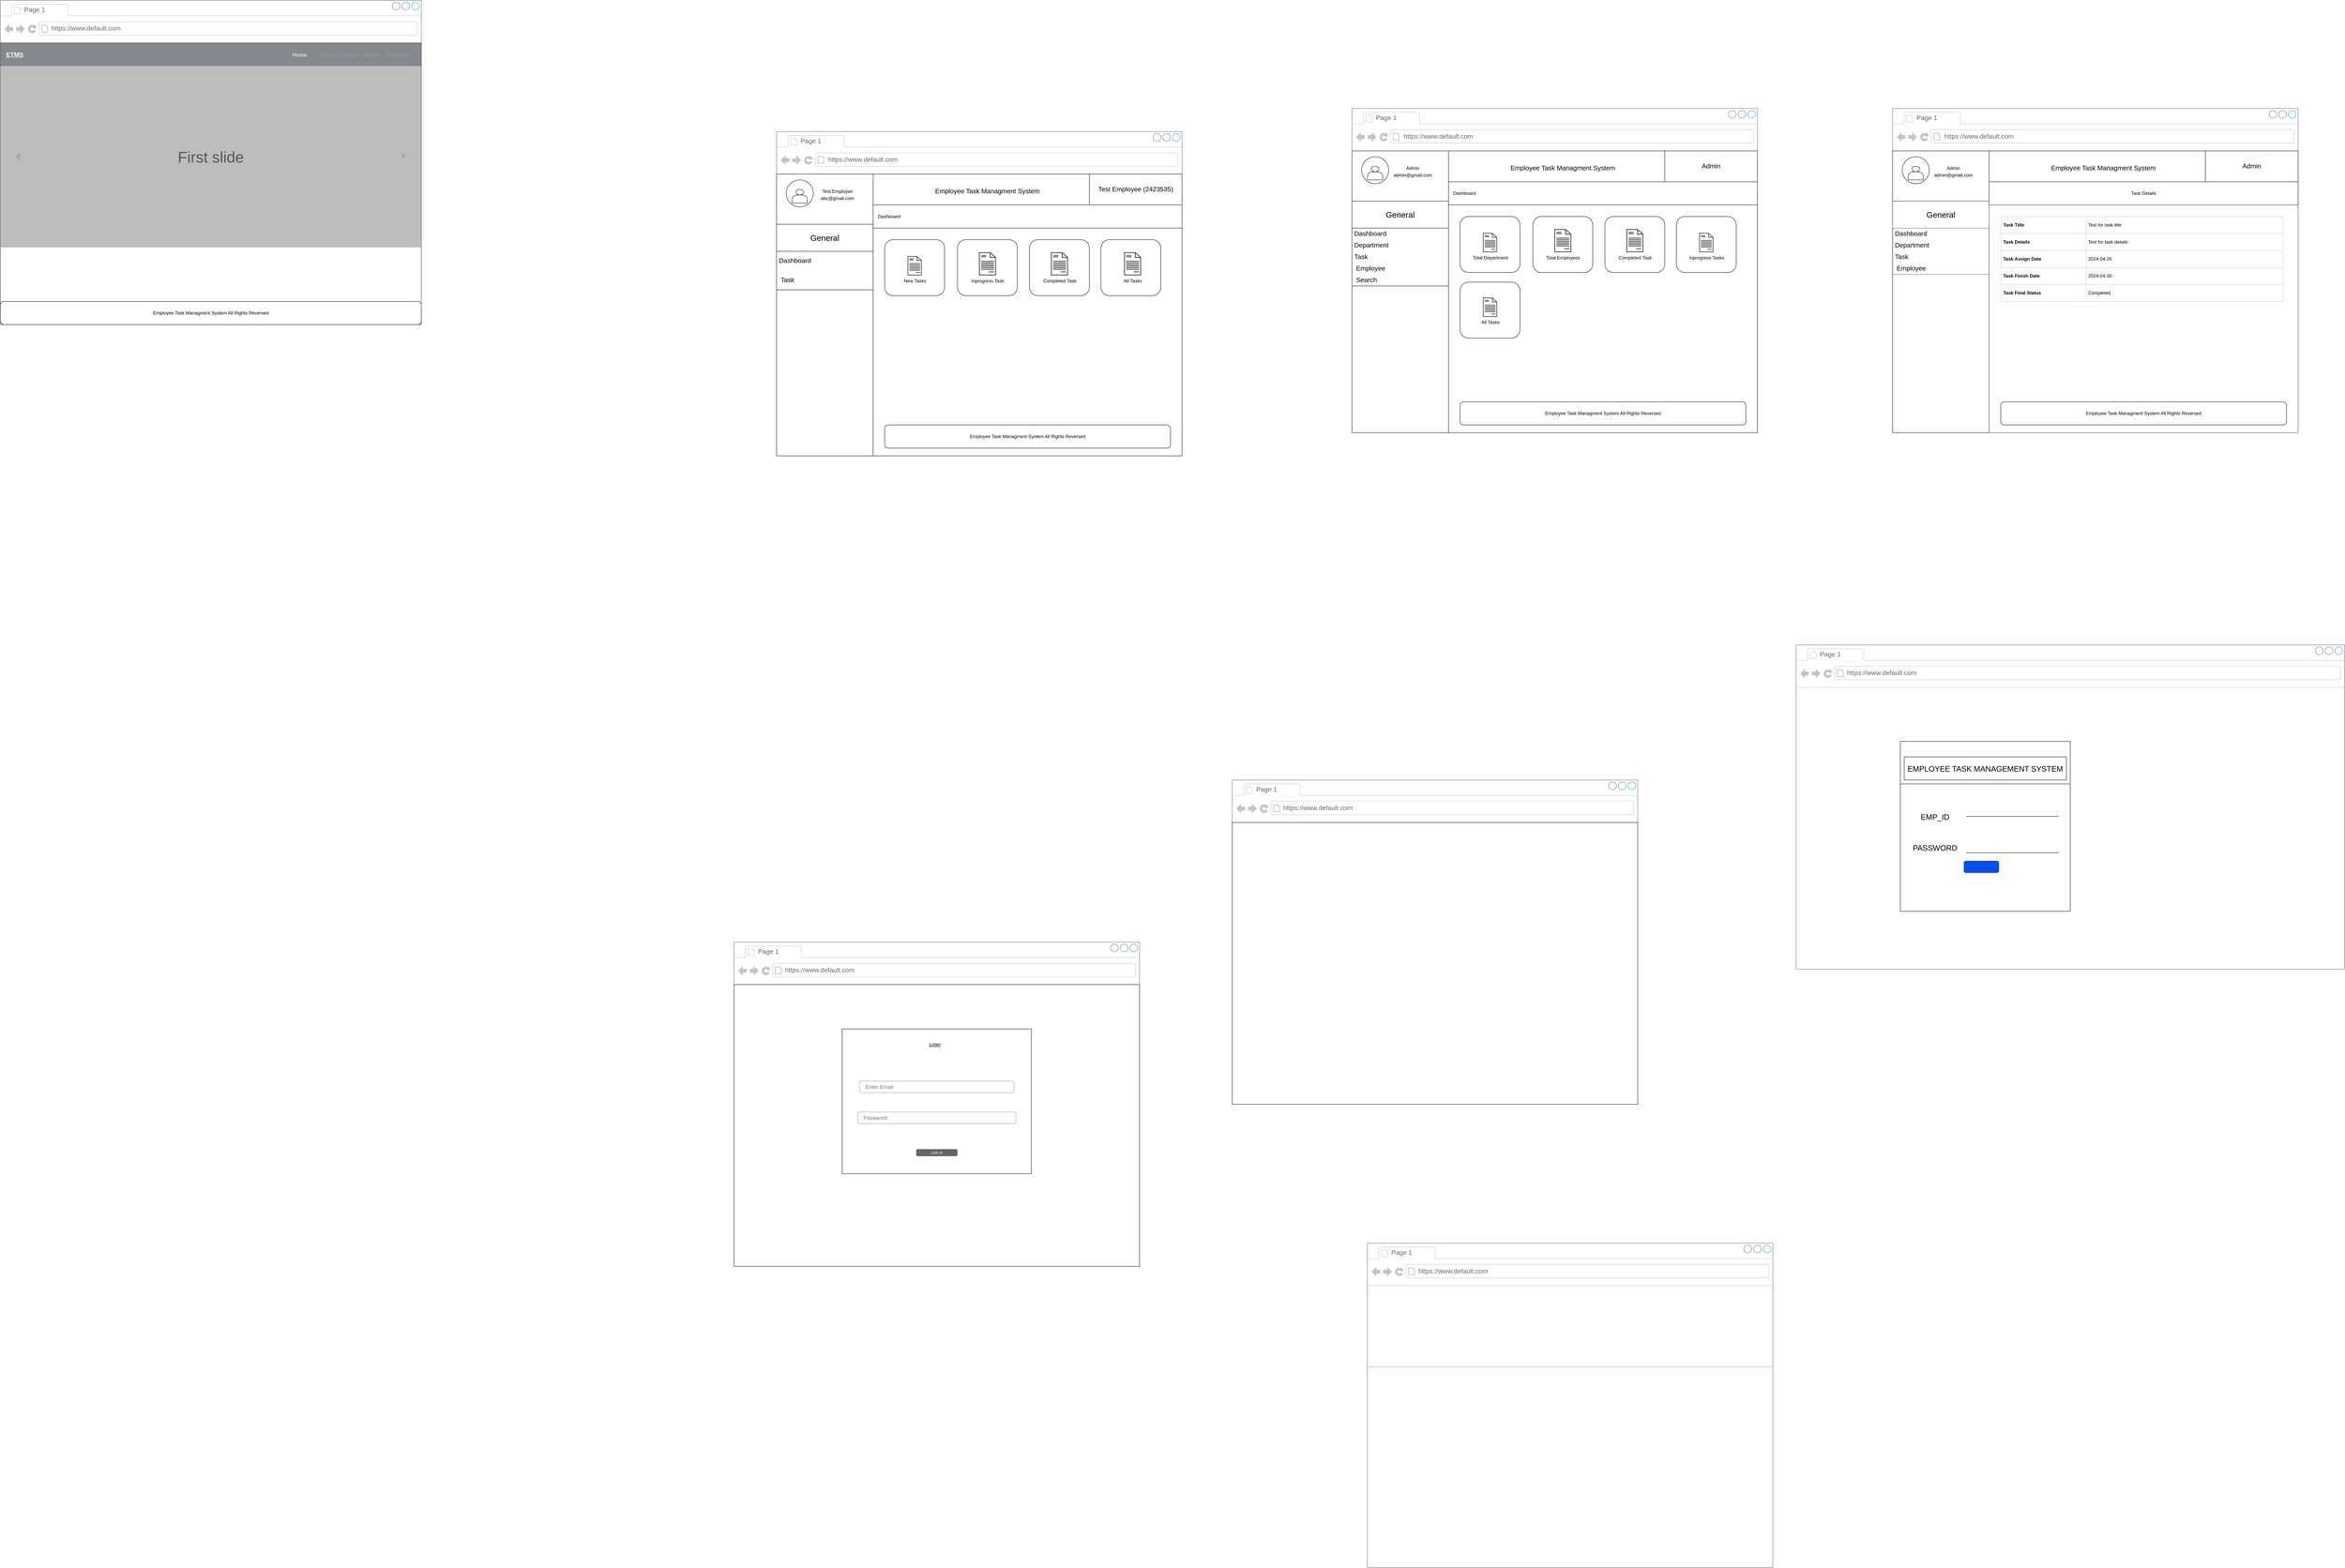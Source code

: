 <mxfile>
    <diagram name="Page-1" id="2cc2dc42-3aac-f2a9-1cec-7a8b7cbee084">
        <mxGraphModel dx="12140" dy="6977" grid="1" gridSize="10" guides="1" tooltips="1" connect="1" arrows="1" fold="1" page="1" pageScale="1" pageWidth="1100" pageHeight="850" background="none" math="0" shadow="0">
            <root>
                <mxCell id="0"/>
                <mxCell id="1" parent="0"/>
                <mxCell id="7026571954dc6520-1" value="" style="strokeWidth=1;shadow=0;dashed=0;align=center;html=1;shape=mxgraph.mockup.containers.browserWindow;rSize=0;strokeColor=#666666;mainText=,;recursiveResize=0;rounded=0;labelBackgroundColor=none;fontFamily=Verdana;fontSize=12" parent="1" vertex="1">
                    <mxGeometry x="-7740" y="-4260" width="1090" height="840" as="geometry"/>
                </mxCell>
                <mxCell id="7026571954dc6520-2" value="Page 1" style="strokeWidth=1;shadow=0;dashed=0;align=center;html=1;shape=mxgraph.mockup.containers.anchor;fontSize=17;fontColor=#666666;align=left;" parent="7026571954dc6520-1" vertex="1">
                    <mxGeometry x="60" y="12" width="110" height="26" as="geometry"/>
                </mxCell>
                <mxCell id="7026571954dc6520-3" value="https://www.default.com" style="strokeWidth=1;shadow=0;dashed=0;align=center;html=1;shape=mxgraph.mockup.containers.anchor;rSize=0;fontSize=17;fontColor=#666666;align=left;" parent="7026571954dc6520-1" vertex="1">
                    <mxGeometry x="130" y="60" width="250" height="26" as="geometry"/>
                </mxCell>
                <mxCell id="448" value="" style="rounded=0;whiteSpace=wrap;html=1;opacity=60;" parent="7026571954dc6520-1" vertex="1">
                    <mxGeometry y="110" width="1090" height="730" as="geometry"/>
                </mxCell>
                <mxCell id="479" value="&lt;b&gt;&lt;u&gt;ETMS&lt;/u&gt;&lt;/b&gt;" style="html=1;shadow=0;dashed=0;fillColor=#343A40;strokeColor=none;fontSize=16;fontColor=#ffffff;align=left;spacing=15;opacity=60;" parent="7026571954dc6520-1" vertex="1">
                    <mxGeometry y="110" width="1090" height="60" as="geometry"/>
                </mxCell>
                <mxCell id="480" value="Home" style="fillColor=none;strokeColor=none;fontSize=14;fontColor=#ffffff;align=center;opacity=60;" parent="479" vertex="1">
                    <mxGeometry width="70" height="40" relative="1" as="geometry">
                        <mxPoint x="740" y="10" as="offset"/>
                    </mxGeometry>
                </mxCell>
                <mxCell id="481" value="About" style="fillColor=none;strokeColor=none;fontSize=14;fontColor=#9A9DA0;align=center;opacity=60;" parent="479" vertex="1">
                    <mxGeometry width="70" height="40" relative="1" as="geometry">
                        <mxPoint x="810" y="10" as="offset"/>
                    </mxGeometry>
                </mxCell>
                <mxCell id="482" value="Contact" style="fillColor=none;strokeColor=none;fontSize=14;fontColor=#9A9DA0;align=center;spacingRight=0;opacity=60;" parent="479" vertex="1">
                    <mxGeometry width="80" height="40" relative="1" as="geometry">
                        <mxPoint x="860" y="10" as="offset"/>
                    </mxGeometry>
                </mxCell>
                <mxCell id="483" value="Admin" style="fillColor=none;strokeColor=none;fontSize=14;fontColor=#9A9DA0;align=center;opacity=60;" parent="479" vertex="1">
                    <mxGeometry width="80" height="40" relative="1" as="geometry">
                        <mxPoint x="920" y="10" as="offset"/>
                    </mxGeometry>
                </mxCell>
                <mxCell id="502" value="Employee" style="fillColor=none;strokeColor=none;fontSize=14;fontColor=#9A9DA0;align=center;opacity=60;" parent="479" vertex="1">
                    <mxGeometry x="990" y="10" width="80" height="40" as="geometry"/>
                </mxCell>
                <mxCell id="497" value="First slide" style="html=1;shadow=0;dashed=0;strokeColor=none;strokeWidth=1;fillColor=#7e7c7c;fontColor=#555555;whiteSpace=wrap;align=center;verticalAlign=middle;fontStyle=0;fontSize=40;opacity=50;" parent="7026571954dc6520-1" vertex="1">
                    <mxGeometry y="170" width="1090" height="470" as="geometry"/>
                </mxCell>
                <mxCell id="498" value="" style="html=1;verticalLabelPosition=bottom;labelBackgroundColor=#ffffff;verticalAlign=top;shadow=0;dashed=0;strokeWidth=4;shape=mxgraph.ios7.misc.more;strokeColor=#a0a0a0;" parent="497" vertex="1">
                    <mxGeometry x="1" y="0.5" width="7" height="9.5" relative="1" as="geometry">
                        <mxPoint x="-50" y="-7" as="offset"/>
                    </mxGeometry>
                </mxCell>
                <mxCell id="499" value="" style="flipH=1;html=1;verticalLabelPosition=bottom;labelBackgroundColor=#ffffff;verticalAlign=top;shadow=0;dashed=0;strokeWidth=4;shape=mxgraph.ios7.misc.more;strokeColor=#a0a0a0;" parent="497" vertex="1">
                    <mxGeometry y="0.5" width="7" height="14" relative="1" as="geometry">
                        <mxPoint x="43" y="-7" as="offset"/>
                    </mxGeometry>
                </mxCell>
                <mxCell id="579" value="Employee Task Managment System All Rights Reversed" style="rounded=1;whiteSpace=wrap;html=1;" parent="7026571954dc6520-1" vertex="1">
                    <mxGeometry y="780" width="1090" height="60" as="geometry"/>
                </mxCell>
                <mxCell id="2" value="" style="strokeWidth=1;shadow=0;dashed=0;align=center;html=1;shape=mxgraph.mockup.containers.browserWindow;rSize=0;strokeColor=#666666;mainText=,;recursiveResize=0;rounded=0;labelBackgroundColor=none;fontFamily=Verdana;fontSize=12;labelBorderColor=#FFFFFF;" parent="1" vertex="1">
                    <mxGeometry x="-3090" y="-2590" width="1420" height="840" as="geometry"/>
                </mxCell>
                <mxCell id="3" value="Page 1" style="strokeWidth=1;shadow=0;dashed=0;align=center;html=1;shape=mxgraph.mockup.containers.anchor;fontSize=17;fontColor=#666666;align=left;" parent="2" vertex="1">
                    <mxGeometry x="60" y="12" width="110" height="26" as="geometry"/>
                </mxCell>
                <mxCell id="4" value="https://www.default.com" style="strokeWidth=1;shadow=0;dashed=0;align=center;html=1;shape=mxgraph.mockup.containers.anchor;rSize=0;fontSize=17;fontColor=#666666;align=left;" parent="2" vertex="1">
                    <mxGeometry x="130" y="60" width="250" height="26" as="geometry"/>
                </mxCell>
                <mxCell id="75" value="" style="whiteSpace=wrap;html=1;aspect=fixed;" parent="2" vertex="1">
                    <mxGeometry x="270" y="250" width="440" height="440" as="geometry"/>
                </mxCell>
                <mxCell id="76" value="" style="endArrow=none;html=1;exitX=0;exitY=0.25;exitDx=0;exitDy=0;entryX=1;entryY=0.25;entryDx=0;entryDy=0;" parent="2" source="75" target="75" edge="1">
                    <mxGeometry width="50" height="50" relative="1" as="geometry">
                        <mxPoint x="900" y="430" as="sourcePoint"/>
                        <mxPoint x="950" y="380" as="targetPoint"/>
                    </mxGeometry>
                </mxCell>
                <mxCell id="97" value="EMPLOYEE TASK MANAGEMENT SYSTEM" style="rounded=0;whiteSpace=wrap;fontSize=20;labelBorderColor=#FFFFFF;" parent="2" vertex="1">
                    <mxGeometry x="280" y="290" width="420" height="60" as="geometry"/>
                </mxCell>
                <mxCell id="112" value="EMP_ID" style="text;html=1;strokeColor=none;fillColor=none;align=center;verticalAlign=middle;whiteSpace=wrap;rounded=0;labelBorderColor=#FFFFFF;fontSize=20;" parent="2" vertex="1">
                    <mxGeometry x="280" y="430" width="160" height="30" as="geometry"/>
                </mxCell>
                <mxCell id="114" value="PASSWORD" style="text;html=1;strokeColor=none;fillColor=none;align=center;verticalAlign=middle;whiteSpace=wrap;rounded=0;labelBorderColor=#FFFFFF;fontSize=20;" parent="2" vertex="1">
                    <mxGeometry x="330" y="510" width="60" height="30" as="geometry"/>
                </mxCell>
                <mxCell id="183" value="" style="endArrow=none;html=1;fontSize=20;exitX=1;exitY=1;exitDx=0;exitDy=0;" parent="2" edge="1">
                    <mxGeometry width="50" height="50" relative="1" as="geometry">
                        <mxPoint x="440" y="538.33" as="sourcePoint"/>
                        <mxPoint x="680" y="538.33" as="targetPoint"/>
                    </mxGeometry>
                </mxCell>
                <mxCell id="184" value="" style="rounded=1;whiteSpace=wrap;html=1;labelBorderColor=#FFFFFF;fontSize=20;fillColor=#0050ef;strokeColor=#001DBC;fontColor=#ffffff;" parent="2" vertex="1">
                    <mxGeometry x="435" y="560" width="90" height="30" as="geometry"/>
                </mxCell>
                <mxCell id="447" value="" style="endArrow=none;html=1;fontSize=20;exitX=1;exitY=1;exitDx=0;exitDy=0;" parent="2" edge="1">
                    <mxGeometry width="50" height="50" relative="1" as="geometry">
                        <mxPoint x="440" y="444.17" as="sourcePoint"/>
                        <mxPoint x="680" y="444.17" as="targetPoint"/>
                    </mxGeometry>
                </mxCell>
                <mxCell id="158" value="" style="strokeWidth=1;shadow=0;dashed=0;align=center;html=1;shape=mxgraph.mockup.containers.browserWindow;rSize=0;strokeColor=#666666;mainText=,;recursiveResize=0;rounded=0;labelBackgroundColor=none;fontFamily=Verdana;fontSize=12" parent="1" vertex="1">
                    <mxGeometry x="-5730" y="-3920" width="1050" height="840" as="geometry"/>
                </mxCell>
                <mxCell id="159" value="Page 1" style="strokeWidth=1;shadow=0;dashed=0;align=center;html=1;shape=mxgraph.mockup.containers.anchor;fontSize=17;fontColor=#666666;align=left;" parent="158" vertex="1">
                    <mxGeometry x="60" y="12" width="110" height="26" as="geometry"/>
                </mxCell>
                <mxCell id="160" value="https://www.default.com" style="strokeWidth=1;shadow=0;dashed=0;align=center;html=1;shape=mxgraph.mockup.containers.anchor;rSize=0;fontSize=17;fontColor=#666666;align=left;" parent="158" vertex="1">
                    <mxGeometry x="132" y="60" width="250" height="26" as="geometry"/>
                </mxCell>
                <mxCell id="161" style="edgeStyle=none;html=1;" parent="158" target="158" edge="1">
                    <mxGeometry relative="1" as="geometry">
                        <mxPoint x="2" y="388.589" as="sourcePoint"/>
                    </mxGeometry>
                </mxCell>
                <mxCell id="162" value="" style="rounded=0;whiteSpace=wrap;html=1;" parent="158" vertex="1">
                    <mxGeometry y="110" width="250" height="730" as="geometry"/>
                </mxCell>
                <mxCell id="163" value="" style="rounded=0;whiteSpace=wrap;html=1;" parent="158" vertex="1">
                    <mxGeometry x="250" y="110" width="800" height="80" as="geometry"/>
                </mxCell>
                <mxCell id="164" value="&lt;div style=&quot;&quot;&gt;&lt;span style=&quot;background-color: initial;&quot;&gt;&amp;nbsp; &amp;nbsp;Dashboard&lt;/span&gt;&lt;/div&gt;" style="rounded=0;whiteSpace=wrap;html=1;align=left;" parent="158" vertex="1">
                    <mxGeometry x="250" y="190" width="800" height="60" as="geometry"/>
                </mxCell>
                <mxCell id="165" value="" style="rounded=0;whiteSpace=wrap;html=1;" parent="158" vertex="1">
                    <mxGeometry y="110" width="250" height="130" as="geometry"/>
                </mxCell>
                <mxCell id="166" value="" style="ellipse;whiteSpace=wrap;html=1;aspect=fixed;" parent="158" vertex="1">
                    <mxGeometry x="25" y="125" width="70" height="70" as="geometry"/>
                </mxCell>
                <mxCell id="167" value="Test Employee" style="text;html=1;strokeColor=none;fillColor=none;align=center;verticalAlign=middle;whiteSpace=wrap;rounded=0;" parent="158" vertex="1">
                    <mxGeometry x="115" y="140" width="85" height="30" as="geometry"/>
                </mxCell>
                <mxCell id="168" value="abc@gmail.com" style="text;html=1;strokeColor=none;fillColor=none;align=center;verticalAlign=middle;whiteSpace=wrap;rounded=0;" parent="158" vertex="1">
                    <mxGeometry x="115" y="160" width="85" height="25" as="geometry"/>
                </mxCell>
                <mxCell id="169" value="" style="shape=actor;whiteSpace=wrap;html=1;" parent="158" vertex="1">
                    <mxGeometry x="40" y="150" width="40" height="35" as="geometry"/>
                </mxCell>
                <mxCell id="170" value="&lt;font style=&quot;font-size: 17px;&quot;&gt;Employee Task Managment System&lt;/font&gt;" style="text;html=1;strokeColor=none;fillColor=none;align=center;verticalAlign=middle;whiteSpace=wrap;rounded=0;" parent="158" vertex="1">
                    <mxGeometry x="292" y="120" width="508" height="70" as="geometry"/>
                </mxCell>
                <mxCell id="171" value="" style="rounded=0;whiteSpace=wrap;html=1;fontSize=17;" parent="158" vertex="1">
                    <mxGeometry x="810" y="110" width="240" height="80" as="geometry"/>
                </mxCell>
                <mxCell id="172" value="Test Employee (2423535)" style="text;html=1;strokeColor=none;fillColor=none;align=center;verticalAlign=middle;whiteSpace=wrap;rounded=0;fontSize=17;" parent="158" vertex="1">
                    <mxGeometry x="830" y="135" width="200" height="30" as="geometry"/>
                </mxCell>
                <mxCell id="173" value="&lt;font style=&quot;font-size: 21px;&quot;&gt;General&lt;/font&gt;" style="swimlane;fontStyle=0;childLayout=stackLayout;horizontal=1;startSize=70;horizontalStack=0;resizeParent=1;resizeParentMax=0;resizeLast=0;collapsible=1;marginBottom=0;whiteSpace=wrap;html=1;fontSize=17;" parent="158" vertex="1">
                    <mxGeometry y="240" width="250" height="170" as="geometry"/>
                </mxCell>
                <mxCell id="233" value="Dashboard" style="text;strokeColor=none;fillColor=none;align=left;verticalAlign=middle;spacingLeft=4;spacingRight=4;overflow=hidden;points=[[0,0.5],[1,0.5]];portConstraint=eastwest;rotatable=0;whiteSpace=wrap;html=1;fontSize=17;" parent="173" vertex="1">
                    <mxGeometry y="70" width="250" height="50" as="geometry"/>
                </mxCell>
                <mxCell id="175" value="&amp;nbsp;Task" style="text;strokeColor=none;fillColor=none;align=left;verticalAlign=middle;spacingLeft=4;spacingRight=4;overflow=hidden;points=[[0,0.5],[1,0.5]];portConstraint=eastwest;rotatable=0;whiteSpace=wrap;html=1;fontSize=17;" parent="173" vertex="1">
                    <mxGeometry y="120" width="250" height="50" as="geometry"/>
                </mxCell>
                <mxCell id="177" value="" style="rounded=0;whiteSpace=wrap;html=1;fontSize=21;" parent="158" vertex="1">
                    <mxGeometry x="250" y="250" width="800" height="590" as="geometry"/>
                </mxCell>
                <mxCell id="178" value="" style="rounded=1;whiteSpace=wrap;html=1;" parent="158" vertex="1">
                    <mxGeometry x="280" y="280" width="155" height="145" as="geometry"/>
                </mxCell>
                <mxCell id="179" value="" style="rounded=1;whiteSpace=wrap;html=1;" parent="158" vertex="1">
                    <mxGeometry x="468.5" y="280" width="155" height="145" as="geometry"/>
                </mxCell>
                <mxCell id="180" value="" style="rounded=1;whiteSpace=wrap;html=1;" parent="158" vertex="1">
                    <mxGeometry x="655" y="280" width="155" height="145" as="geometry"/>
                </mxCell>
                <mxCell id="181" value="Employee Task Managment System All Rights Reversed" style="rounded=1;whiteSpace=wrap;html=1;" parent="158" vertex="1">
                    <mxGeometry x="280" y="760" width="740" height="60" as="geometry"/>
                </mxCell>
                <mxCell id="187" value="New Tasks" style="sketch=0;pointerEvents=1;shadow=0;dashed=0;html=1;strokeColor=none;fillColor=#434445;aspect=fixed;labelPosition=center;verticalLabelPosition=bottom;verticalAlign=top;align=center;outlineConnect=0;shape=mxgraph.vvd.document;" parent="158" vertex="1">
                    <mxGeometry x="339.25" y="322.5" width="36.5" height="50" as="geometry"/>
                </mxCell>
                <mxCell id="189" value="Inprogress Task" style="sketch=0;pointerEvents=1;shadow=0;dashed=0;html=1;strokeColor=none;fillColor=#434445;aspect=fixed;labelPosition=center;verticalLabelPosition=bottom;verticalAlign=top;align=center;outlineConnect=0;shape=mxgraph.vvd.document;" parent="158" vertex="1">
                    <mxGeometry x="524.1" y="312.5" width="43.8" height="60" as="geometry"/>
                </mxCell>
                <mxCell id="194" value="Completed Task" style="sketch=0;pointerEvents=1;shadow=0;dashed=0;html=1;strokeColor=none;fillColor=#434445;aspect=fixed;labelPosition=center;verticalLabelPosition=bottom;verticalAlign=top;align=center;outlineConnect=0;shape=mxgraph.vvd.document;" parent="158" vertex="1">
                    <mxGeometry x="710.6" y="312.5" width="43.8" height="60" as="geometry"/>
                </mxCell>
                <mxCell id="195" value="" style="rounded=1;whiteSpace=wrap;html=1;" parent="158" vertex="1">
                    <mxGeometry x="840" y="280" width="155" height="145" as="geometry"/>
                </mxCell>
                <mxCell id="196" value="All Tasks" style="sketch=0;pointerEvents=1;shadow=0;dashed=0;html=1;strokeColor=none;fillColor=#434445;aspect=fixed;labelPosition=center;verticalLabelPosition=bottom;verticalAlign=top;align=center;outlineConnect=0;shape=mxgraph.vvd.document;" parent="158" vertex="1">
                    <mxGeometry x="900" y="312.5" width="43.8" height="60" as="geometry"/>
                </mxCell>
                <mxCell id="197" value="" style="strokeWidth=1;shadow=0;dashed=0;align=center;html=1;shape=mxgraph.mockup.containers.browserWindow;rSize=0;strokeColor=#666666;mainText=,;recursiveResize=0;rounded=0;labelBackgroundColor=none;fontFamily=Verdana;fontSize=12" parent="1" vertex="1">
                    <mxGeometry x="-4240" y="-3980" width="1050" height="840" as="geometry"/>
                </mxCell>
                <mxCell id="198" value="Page 1" style="strokeWidth=1;shadow=0;dashed=0;align=center;html=1;shape=mxgraph.mockup.containers.anchor;fontSize=17;fontColor=#666666;align=left;" parent="197" vertex="1">
                    <mxGeometry x="60" y="12" width="110" height="26" as="geometry"/>
                </mxCell>
                <mxCell id="199" value="https://www.default.com" style="strokeWidth=1;shadow=0;dashed=0;align=center;html=1;shape=mxgraph.mockup.containers.anchor;rSize=0;fontSize=17;fontColor=#666666;align=left;" parent="197" vertex="1">
                    <mxGeometry x="132" y="60" width="250" height="26" as="geometry"/>
                </mxCell>
                <mxCell id="200" style="edgeStyle=none;html=1;" parent="197" target="197" edge="1">
                    <mxGeometry relative="1" as="geometry">
                        <mxPoint x="2" y="388.589" as="sourcePoint"/>
                    </mxGeometry>
                </mxCell>
                <mxCell id="201" value="" style="rounded=0;whiteSpace=wrap;html=1;" parent="197" vertex="1">
                    <mxGeometry y="110" width="250" height="730" as="geometry"/>
                </mxCell>
                <mxCell id="202" value="" style="rounded=0;whiteSpace=wrap;html=1;" parent="197" vertex="1">
                    <mxGeometry x="250" y="110" width="800" height="80" as="geometry"/>
                </mxCell>
                <mxCell id="203" value="&lt;div style=&quot;&quot;&gt;&lt;span style=&quot;background-color: initial;&quot;&gt;&amp;nbsp; &amp;nbsp;Dashboard&lt;/span&gt;&lt;/div&gt;" style="rounded=0;whiteSpace=wrap;html=1;align=left;" parent="197" vertex="1">
                    <mxGeometry x="250" y="190" width="800" height="60" as="geometry"/>
                </mxCell>
                <mxCell id="204" value="" style="rounded=0;whiteSpace=wrap;html=1;" parent="197" vertex="1">
                    <mxGeometry y="110" width="250" height="130" as="geometry"/>
                </mxCell>
                <mxCell id="205" value="" style="ellipse;whiteSpace=wrap;html=1;aspect=fixed;" parent="197" vertex="1">
                    <mxGeometry x="25" y="125" width="70" height="70" as="geometry"/>
                </mxCell>
                <mxCell id="206" value="Admin" style="text;html=1;strokeColor=none;fillColor=none;align=center;verticalAlign=middle;whiteSpace=wrap;rounded=0;" parent="197" vertex="1">
                    <mxGeometry x="115" y="140" width="85" height="30" as="geometry"/>
                </mxCell>
                <mxCell id="207" value="admin@gmail.com" style="text;html=1;strokeColor=none;fillColor=none;align=center;verticalAlign=middle;whiteSpace=wrap;rounded=0;" parent="197" vertex="1">
                    <mxGeometry x="115" y="160" width="85" height="25" as="geometry"/>
                </mxCell>
                <mxCell id="208" value="" style="shape=actor;whiteSpace=wrap;html=1;" parent="197" vertex="1">
                    <mxGeometry x="40" y="150" width="40" height="35" as="geometry"/>
                </mxCell>
                <mxCell id="209" value="&lt;font style=&quot;font-size: 17px;&quot;&gt;Employee Task Managment System&lt;/font&gt;" style="text;html=1;strokeColor=none;fillColor=none;align=center;verticalAlign=middle;whiteSpace=wrap;rounded=0;" parent="197" vertex="1">
                    <mxGeometry x="292" y="120" width="508" height="70" as="geometry"/>
                </mxCell>
                <mxCell id="210" value="" style="rounded=0;whiteSpace=wrap;html=1;fontSize=17;" parent="197" vertex="1">
                    <mxGeometry x="810" y="110" width="240" height="80" as="geometry"/>
                </mxCell>
                <mxCell id="211" value="Admin" style="text;html=1;strokeColor=none;fillColor=none;align=center;verticalAlign=middle;whiteSpace=wrap;rounded=0;fontSize=17;" parent="197" vertex="1">
                    <mxGeometry x="830" y="135" width="200" height="30" as="geometry"/>
                </mxCell>
                <mxCell id="212" value="&lt;font style=&quot;font-size: 21px;&quot;&gt;General&lt;/font&gt;" style="swimlane;fontStyle=0;childLayout=stackLayout;horizontal=1;startSize=70;horizontalStack=0;resizeParent=1;resizeParentMax=0;resizeLast=0;collapsible=1;marginBottom=0;whiteSpace=wrap;html=1;fontSize=17;" parent="197" vertex="1">
                    <mxGeometry y="240" width="250" height="220" as="geometry"/>
                </mxCell>
                <mxCell id="213" value="Dashboard" style="text;strokeColor=none;fillColor=none;align=left;verticalAlign=middle;spacingLeft=4;spacingRight=4;overflow=hidden;points=[[0,0.5],[1,0.5]];portConstraint=eastwest;rotatable=0;whiteSpace=wrap;html=1;fontSize=17;" parent="212" vertex="1">
                    <mxGeometry y="70" width="250" height="30" as="geometry"/>
                </mxCell>
                <mxCell id="214" value="Department" style="text;strokeColor=none;fillColor=none;align=left;verticalAlign=middle;spacingLeft=4;spacingRight=4;overflow=hidden;points=[[0,0.5],[1,0.5]];portConstraint=eastwest;rotatable=0;whiteSpace=wrap;html=1;fontSize=17;" parent="212" vertex="1">
                    <mxGeometry y="100" width="250" height="30" as="geometry"/>
                </mxCell>
                <mxCell id="231" value="Task" style="text;strokeColor=none;fillColor=none;align=left;verticalAlign=middle;spacingLeft=4;spacingRight=4;overflow=hidden;points=[[0,0.5],[1,0.5]];portConstraint=eastwest;rotatable=0;whiteSpace=wrap;html=1;fontSize=17;" parent="212" vertex="1">
                    <mxGeometry y="130" width="250" height="30" as="geometry"/>
                </mxCell>
                <mxCell id="215" value="&amp;nbsp;Employee&lt;span style=&quot;color: rgba(0, 0, 0, 0); font-family: monospace; font-size: 0px;&quot;&gt;%3CmxGraphModel%3E%3Croot%3E%3CmxCell%20id%3D%220%22%2F%3E%3CmxCell%20id%3D%221%22%20parent%3D%220%22%2F%3E%3CmxCell%20id%3D%222%22%20value%3D%22Inprogress%20Tasks%22%20style%3D%22sketch%3D0%3BpointerEvents%3D1%3Bshadow%3D0%3Bdashed%3D0%3Bhtml%3D1%3BstrokeColor%3Dnone%3BfillColor%3D%23434445%3Baspect%3Dfixed%3BlabelPosition%3Dcenter%3BverticalLabelPosition%3Dbottom%3BverticalAlign%3Dtop%3Balign%3Dcenter%3BoutlineConnect%3D0%3Bshape%3Dmxgraph.vvd.document%3B%22%20vertex%3D%221%22%20parent%3D%221%22%3E%3CmxGeometry%20x%3D%22-3350.75%22%20y%3D%22-3547.5%22%20width%3D%2236.5%22%20height%3D%2250%22%20as%3D%22geometry%22%2F%3E%3C%2FmxCell%3E%3C%2Froot%3E%3C%2FmxGraphModel%3E&lt;/span&gt;" style="text;strokeColor=none;fillColor=none;align=left;verticalAlign=middle;spacingLeft=4;spacingRight=4;overflow=hidden;points=[[0,0.5],[1,0.5]];portConstraint=eastwest;rotatable=0;whiteSpace=wrap;html=1;fontSize=17;" parent="212" vertex="1">
                    <mxGeometry y="160" width="250" height="30" as="geometry"/>
                </mxCell>
                <mxCell id="484" value="&amp;nbsp;Search" style="text;strokeColor=none;fillColor=none;align=left;verticalAlign=middle;spacingLeft=4;spacingRight=4;overflow=hidden;points=[[0,0.5],[1,0.5]];portConstraint=eastwest;rotatable=0;whiteSpace=wrap;html=1;fontSize=17;" parent="212" vertex="1">
                    <mxGeometry y="190" width="250" height="30" as="geometry"/>
                </mxCell>
                <mxCell id="216" value="" style="rounded=0;whiteSpace=wrap;html=1;fontSize=21;" parent="197" vertex="1">
                    <mxGeometry x="250" y="250" width="800" height="590" as="geometry"/>
                </mxCell>
                <mxCell id="217" value="" style="rounded=1;whiteSpace=wrap;html=1;" parent="197" vertex="1">
                    <mxGeometry x="280" y="280" width="155" height="145" as="geometry"/>
                </mxCell>
                <mxCell id="218" value="" style="rounded=1;whiteSpace=wrap;html=1;" parent="197" vertex="1">
                    <mxGeometry x="468.5" y="280" width="155" height="145" as="geometry"/>
                </mxCell>
                <mxCell id="219" value="" style="rounded=1;whiteSpace=wrap;html=1;" parent="197" vertex="1">
                    <mxGeometry x="655" y="280" width="155" height="145" as="geometry"/>
                </mxCell>
                <mxCell id="220" value="Employee Task Managment System All Rights Reversed" style="rounded=1;whiteSpace=wrap;html=1;" parent="197" vertex="1">
                    <mxGeometry x="280" y="760" width="740" height="60" as="geometry"/>
                </mxCell>
                <mxCell id="221" value="Total Department" style="sketch=0;pointerEvents=1;shadow=0;dashed=0;html=1;strokeColor=none;fillColor=#434445;aspect=fixed;labelPosition=center;verticalLabelPosition=bottom;verticalAlign=top;align=center;outlineConnect=0;shape=mxgraph.vvd.document;" parent="197" vertex="1">
                    <mxGeometry x="339.25" y="322.5" width="36.5" height="50" as="geometry"/>
                </mxCell>
                <mxCell id="222" value="Total Employees" style="sketch=0;pointerEvents=1;shadow=0;dashed=0;html=1;strokeColor=none;fillColor=#434445;aspect=fixed;labelPosition=center;verticalLabelPosition=bottom;verticalAlign=top;align=center;outlineConnect=0;shape=mxgraph.vvd.document;" parent="197" vertex="1">
                    <mxGeometry x="524.1" y="312.5" width="43.8" height="60" as="geometry"/>
                </mxCell>
                <mxCell id="223" value="Completed Task" style="sketch=0;pointerEvents=1;shadow=0;dashed=0;html=1;strokeColor=none;fillColor=#434445;aspect=fixed;labelPosition=center;verticalLabelPosition=bottom;verticalAlign=top;align=center;outlineConnect=0;shape=mxgraph.vvd.document;" parent="197" vertex="1">
                    <mxGeometry x="710.6" y="312.5" width="43.8" height="60" as="geometry"/>
                </mxCell>
                <mxCell id="224" value="" style="rounded=1;whiteSpace=wrap;html=1;" parent="197" vertex="1">
                    <mxGeometry x="840" y="280" width="155" height="145" as="geometry"/>
                </mxCell>
                <mxCell id="226" value="" style="rounded=1;whiteSpace=wrap;html=1;" parent="197" vertex="1">
                    <mxGeometry x="280" y="450" width="155" height="145" as="geometry"/>
                </mxCell>
                <mxCell id="227" value="Inprogress Tasks" style="sketch=0;pointerEvents=1;shadow=0;dashed=0;html=1;strokeColor=none;fillColor=#434445;aspect=fixed;labelPosition=center;verticalLabelPosition=bottom;verticalAlign=top;align=center;outlineConnect=0;shape=mxgraph.vvd.document;" parent="197" vertex="1">
                    <mxGeometry x="899.25" y="322.5" width="36.5" height="50" as="geometry"/>
                </mxCell>
                <mxCell id="228" value="All Tasks" style="sketch=0;pointerEvents=1;shadow=0;dashed=0;html=1;strokeColor=none;fillColor=#434445;aspect=fixed;labelPosition=center;verticalLabelPosition=bottom;verticalAlign=top;align=center;outlineConnect=0;shape=mxgraph.vvd.document;" parent="197" vertex="1">
                    <mxGeometry x="339.25" y="490" width="36.5" height="50" as="geometry"/>
                </mxCell>
                <mxCell id="234" value="" style="strokeWidth=1;shadow=0;dashed=0;align=center;html=1;shape=mxgraph.mockup.containers.browserWindow;rSize=0;strokeColor=#666666;mainText=,;recursiveResize=0;rounded=0;labelBackgroundColor=none;fontFamily=Verdana;fontSize=12" parent="1" vertex="1">
                    <mxGeometry x="-2840" y="-3980" width="1050" height="840" as="geometry"/>
                </mxCell>
                <mxCell id="235" value="Page 1" style="strokeWidth=1;shadow=0;dashed=0;align=center;html=1;shape=mxgraph.mockup.containers.anchor;fontSize=17;fontColor=#666666;align=left;" parent="234" vertex="1">
                    <mxGeometry x="60" y="12" width="110" height="26" as="geometry"/>
                </mxCell>
                <mxCell id="236" value="https://www.default.com" style="strokeWidth=1;shadow=0;dashed=0;align=center;html=1;shape=mxgraph.mockup.containers.anchor;rSize=0;fontSize=17;fontColor=#666666;align=left;" parent="234" vertex="1">
                    <mxGeometry x="132" y="60" width="250" height="26" as="geometry"/>
                </mxCell>
                <mxCell id="237" style="edgeStyle=none;html=1;" parent="234" target="234" edge="1">
                    <mxGeometry relative="1" as="geometry">
                        <mxPoint x="2" y="388.589" as="sourcePoint"/>
                    </mxGeometry>
                </mxCell>
                <mxCell id="238" value="" style="rounded=0;whiteSpace=wrap;html=1;" parent="234" vertex="1">
                    <mxGeometry y="110" width="250" height="730" as="geometry"/>
                </mxCell>
                <mxCell id="239" value="" style="rounded=0;whiteSpace=wrap;html=1;" parent="234" vertex="1">
                    <mxGeometry x="250" y="110" width="800" height="80" as="geometry"/>
                </mxCell>
                <mxCell id="240" value="&lt;div style=&quot;&quot;&gt;&lt;span style=&quot;background-color: initial;&quot;&gt;Task Details&lt;/span&gt;&lt;/div&gt;" style="rounded=0;whiteSpace=wrap;html=1;align=center;" parent="234" vertex="1">
                    <mxGeometry x="250" y="190" width="800" height="60" as="geometry"/>
                </mxCell>
                <mxCell id="241" value="" style="rounded=0;whiteSpace=wrap;html=1;" parent="234" vertex="1">
                    <mxGeometry y="110" width="250" height="130" as="geometry"/>
                </mxCell>
                <mxCell id="242" value="" style="ellipse;whiteSpace=wrap;html=1;aspect=fixed;" parent="234" vertex="1">
                    <mxGeometry x="25" y="125" width="70" height="70" as="geometry"/>
                </mxCell>
                <mxCell id="243" value="Admin" style="text;html=1;strokeColor=none;fillColor=none;align=center;verticalAlign=middle;whiteSpace=wrap;rounded=0;" parent="234" vertex="1">
                    <mxGeometry x="115" y="140" width="85" height="30" as="geometry"/>
                </mxCell>
                <mxCell id="244" value="admin@gmail.com" style="text;html=1;strokeColor=none;fillColor=none;align=center;verticalAlign=middle;whiteSpace=wrap;rounded=0;" parent="234" vertex="1">
                    <mxGeometry x="115" y="160" width="85" height="25" as="geometry"/>
                </mxCell>
                <mxCell id="245" value="" style="shape=actor;whiteSpace=wrap;html=1;" parent="234" vertex="1">
                    <mxGeometry x="40" y="150" width="40" height="35" as="geometry"/>
                </mxCell>
                <mxCell id="246" value="&lt;font style=&quot;font-size: 17px;&quot;&gt;Employee Task Managment System&lt;/font&gt;" style="text;html=1;strokeColor=none;fillColor=none;align=center;verticalAlign=middle;whiteSpace=wrap;rounded=0;" parent="234" vertex="1">
                    <mxGeometry x="292" y="120" width="508" height="70" as="geometry"/>
                </mxCell>
                <mxCell id="247" value="" style="rounded=0;whiteSpace=wrap;html=1;fontSize=17;" parent="234" vertex="1">
                    <mxGeometry x="810" y="110" width="240" height="80" as="geometry"/>
                </mxCell>
                <mxCell id="248" value="Admin" style="text;html=1;strokeColor=none;fillColor=none;align=center;verticalAlign=middle;whiteSpace=wrap;rounded=0;fontSize=17;" parent="234" vertex="1">
                    <mxGeometry x="830" y="135" width="200" height="30" as="geometry"/>
                </mxCell>
                <mxCell id="249" value="&lt;font style=&quot;font-size: 21px;&quot;&gt;General&lt;/font&gt;" style="swimlane;fontStyle=0;childLayout=stackLayout;horizontal=1;startSize=70;horizontalStack=0;resizeParent=1;resizeParentMax=0;resizeLast=0;collapsible=1;marginBottom=0;whiteSpace=wrap;html=1;fontSize=17;opacity=60;" parent="234" vertex="1">
                    <mxGeometry y="240" width="250" height="190" as="geometry"/>
                </mxCell>
                <mxCell id="250" value="Dashboard" style="text;strokeColor=none;fillColor=none;align=left;verticalAlign=middle;spacingLeft=4;spacingRight=4;overflow=hidden;points=[[0,0.5],[1,0.5]];portConstraint=eastwest;rotatable=0;whiteSpace=wrap;html=1;fontSize=17;" parent="249" vertex="1">
                    <mxGeometry y="70" width="250" height="30" as="geometry"/>
                </mxCell>
                <mxCell id="251" value="Department" style="text;strokeColor=none;fillColor=none;align=left;verticalAlign=middle;spacingLeft=4;spacingRight=4;overflow=hidden;points=[[0,0.5],[1,0.5]];portConstraint=eastwest;rotatable=0;whiteSpace=wrap;html=1;fontSize=17;" parent="249" vertex="1">
                    <mxGeometry y="100" width="250" height="30" as="geometry"/>
                </mxCell>
                <mxCell id="252" value="Task" style="text;strokeColor=none;fillColor=none;align=left;verticalAlign=middle;spacingLeft=4;spacingRight=4;overflow=hidden;points=[[0,0.5],[1,0.5]];portConstraint=eastwest;rotatable=0;whiteSpace=wrap;html=1;fontSize=17;" parent="249" vertex="1">
                    <mxGeometry y="130" width="250" height="30" as="geometry"/>
                </mxCell>
                <mxCell id="253" value="&amp;nbsp;Employee&lt;span style=&quot;color: rgba(0, 0, 0, 0); font-family: monospace; font-size: 0px;&quot;&gt;%3CmxGraphModel%3E%3Croot%3E%3CmxCell%20id%3D%220%22%2F%3E%3CmxCell%20id%3D%221%22%20parent%3D%220%22%2F%3E%3CmxCell%20id%3D%222%22%20value%3D%22Inprogress%20Tasks%22%20style%3D%22sketch%3D0%3BpointerEvents%3D1%3Bshadow%3D0%3Bdashed%3D0%3Bhtml%3D1%3BstrokeColor%3Dnone%3BfillColor%3D%23434445%3Baspect%3Dfixed%3BlabelPosition%3Dcenter%3BverticalLabelPosition%3Dbottom%3BverticalAlign%3Dtop%3Balign%3Dcenter%3BoutlineConnect%3D0%3Bshape%3Dmxgraph.vvd.document%3B%22%20vertex%3D%221%22%20parent%3D%221%22%3E%3CmxGeometry%20x%3D%22-3350.75%22%20y%3D%22-3547.5%22%20width%3D%2236.5%22%20height%3D%2250%22%20as%3D%22geometry%22%2F%3E%3C%2FmxCell%3E%3C%2Froot%3E%3C%2FmxGraphModel%3E&lt;/span&gt;" style="text;strokeColor=none;fillColor=none;align=left;verticalAlign=middle;spacingLeft=4;spacingRight=4;overflow=hidden;points=[[0,0.5],[1,0.5]];portConstraint=eastwest;rotatable=0;whiteSpace=wrap;html=1;fontSize=17;" parent="249" vertex="1">
                    <mxGeometry y="160" width="250" height="30" as="geometry"/>
                </mxCell>
                <mxCell id="254" value="" style="rounded=0;whiteSpace=wrap;html=1;fontSize=21;opacity=50;" parent="234" vertex="1">
                    <mxGeometry x="250" y="250" width="800" height="590" as="geometry"/>
                </mxCell>
                <mxCell id="258" value="Employee Task Managment System All Rights Reversed" style="rounded=1;whiteSpace=wrap;html=1;" parent="234" vertex="1">
                    <mxGeometry x="280" y="760" width="740" height="60" as="geometry"/>
                </mxCell>
                <mxCell id="427" value="" style="shape=table;startSize=0;container=1;collapsible=0;childLayout=tableLayout;opacity=20;" parent="234" vertex="1">
                    <mxGeometry x="281" y="280" width="730" height="220" as="geometry"/>
                </mxCell>
                <mxCell id="428" value="" style="shape=tableRow;horizontal=0;startSize=0;swimlaneHead=0;swimlaneBody=0;top=0;left=0;bottom=0;right=0;collapsible=0;dropTarget=0;fillColor=none;points=[[0,0.5],[1,0.5]];portConstraint=eastwest;" parent="427" vertex="1">
                    <mxGeometry width="730" height="44" as="geometry"/>
                </mxCell>
                <mxCell id="429" value="&lt;b&gt;&amp;nbsp;Task Title&lt;span style=&quot;white-space: pre;&quot;&gt;&#9;&lt;/span&gt;&lt;/b&gt;" style="shape=partialRectangle;html=1;whiteSpace=wrap;connectable=0;overflow=hidden;fillColor=none;top=0;left=0;bottom=0;right=0;pointerEvents=1;align=left;" parent="428" vertex="1">
                    <mxGeometry width="220" height="44" as="geometry">
                        <mxRectangle width="220" height="44" as="alternateBounds"/>
                    </mxGeometry>
                </mxCell>
                <mxCell id="430" value="&amp;nbsp;Test for task title" style="shape=partialRectangle;html=1;whiteSpace=wrap;connectable=0;overflow=hidden;fillColor=none;top=0;left=0;bottom=0;right=0;pointerEvents=1;align=left;" parent="428" vertex="1">
                    <mxGeometry x="220" width="510" height="44" as="geometry">
                        <mxRectangle width="510" height="44" as="alternateBounds"/>
                    </mxGeometry>
                </mxCell>
                <mxCell id="431" value="" style="shape=tableRow;horizontal=0;startSize=0;swimlaneHead=0;swimlaneBody=0;top=0;left=0;bottom=0;right=0;collapsible=0;dropTarget=0;fillColor=none;points=[[0,0.5],[1,0.5]];portConstraint=eastwest;" parent="427" vertex="1">
                    <mxGeometry y="44" width="730" height="44" as="geometry"/>
                </mxCell>
                <mxCell id="432" value="&lt;b&gt;&amp;nbsp;Task Details&lt;/b&gt;" style="shape=partialRectangle;html=1;whiteSpace=wrap;connectable=0;overflow=hidden;fillColor=none;top=0;left=0;bottom=0;right=0;pointerEvents=1;align=left;" parent="431" vertex="1">
                    <mxGeometry width="220" height="44" as="geometry">
                        <mxRectangle width="220" height="44" as="alternateBounds"/>
                    </mxGeometry>
                </mxCell>
                <mxCell id="433" value="&amp;nbsp;Test for task details" style="shape=partialRectangle;html=1;whiteSpace=wrap;connectable=0;overflow=hidden;fillColor=none;top=0;left=0;bottom=0;right=0;pointerEvents=1;align=left;" parent="431" vertex="1">
                    <mxGeometry x="220" width="510" height="44" as="geometry">
                        <mxRectangle width="510" height="44" as="alternateBounds"/>
                    </mxGeometry>
                </mxCell>
                <mxCell id="434" value="" style="shape=tableRow;horizontal=0;startSize=0;swimlaneHead=0;swimlaneBody=0;top=0;left=0;bottom=0;right=0;collapsible=0;dropTarget=0;fillColor=none;points=[[0,0.5],[1,0.5]];portConstraint=eastwest;" parent="427" vertex="1">
                    <mxGeometry y="88" width="730" height="44" as="geometry"/>
                </mxCell>
                <mxCell id="435" value="&lt;b&gt;&amp;nbsp;Task Assign Date&lt;/b&gt;" style="shape=partialRectangle;html=1;whiteSpace=wrap;connectable=0;overflow=hidden;fillColor=none;top=0;left=0;bottom=0;right=0;pointerEvents=1;align=left;" parent="434" vertex="1">
                    <mxGeometry width="220" height="44" as="geometry">
                        <mxRectangle width="220" height="44" as="alternateBounds"/>
                    </mxGeometry>
                </mxCell>
                <mxCell id="436" value="&amp;nbsp;2024-04-26" style="shape=partialRectangle;html=1;whiteSpace=wrap;connectable=0;overflow=hidden;fillColor=none;top=0;left=0;bottom=0;right=0;pointerEvents=1;align=left;" parent="434" vertex="1">
                    <mxGeometry x="220" width="510" height="44" as="geometry">
                        <mxRectangle width="510" height="44" as="alternateBounds"/>
                    </mxGeometry>
                </mxCell>
                <mxCell id="437" value="" style="shape=tableRow;horizontal=0;startSize=0;swimlaneHead=0;swimlaneBody=0;top=0;left=0;bottom=0;right=0;collapsible=0;dropTarget=0;fillColor=none;points=[[0,0.5],[1,0.5]];portConstraint=eastwest;" parent="427" vertex="1">
                    <mxGeometry y="132" width="730" height="44" as="geometry"/>
                </mxCell>
                <mxCell id="438" value="&lt;b&gt;&amp;nbsp;Task Finish Date&lt;/b&gt;" style="shape=partialRectangle;html=1;whiteSpace=wrap;connectable=0;overflow=hidden;fillColor=none;top=0;left=0;bottom=0;right=0;pointerEvents=1;align=left;" parent="437" vertex="1">
                    <mxGeometry width="220" height="44" as="geometry">
                        <mxRectangle width="220" height="44" as="alternateBounds"/>
                    </mxGeometry>
                </mxCell>
                <mxCell id="439" value="&amp;nbsp;2024-04-30" style="shape=partialRectangle;html=1;whiteSpace=wrap;connectable=0;overflow=hidden;fillColor=none;top=0;left=0;bottom=0;right=0;pointerEvents=1;align=left;" parent="437" vertex="1">
                    <mxGeometry x="220" width="510" height="44" as="geometry">
                        <mxRectangle width="510" height="44" as="alternateBounds"/>
                    </mxGeometry>
                </mxCell>
                <mxCell id="440" style="shape=tableRow;horizontal=0;startSize=0;swimlaneHead=0;swimlaneBody=0;top=0;left=0;bottom=0;right=0;collapsible=0;dropTarget=0;fillColor=none;points=[[0,0.5],[1,0.5]];portConstraint=eastwest;" parent="427" vertex="1">
                    <mxGeometry y="176" width="730" height="44" as="geometry"/>
                </mxCell>
                <mxCell id="441" value="&lt;b&gt;&amp;nbsp;Task Final Status&lt;/b&gt;" style="shape=partialRectangle;html=1;whiteSpace=wrap;connectable=0;overflow=hidden;fillColor=none;top=0;left=0;bottom=0;right=0;pointerEvents=1;align=left;" parent="440" vertex="1">
                    <mxGeometry width="220" height="44" as="geometry">
                        <mxRectangle width="220" height="44" as="alternateBounds"/>
                    </mxGeometry>
                </mxCell>
                <mxCell id="442" value="&amp;nbsp;Completed&amp;nbsp;" style="shape=partialRectangle;html=1;whiteSpace=wrap;connectable=0;overflow=hidden;fillColor=none;top=0;left=0;bottom=0;right=0;pointerEvents=1;align=left;" parent="440" vertex="1">
                    <mxGeometry x="220" width="510" height="44" as="geometry">
                        <mxRectangle width="510" height="44" as="alternateBounds"/>
                    </mxGeometry>
                </mxCell>
                <mxCell id="443" value="" style="strokeWidth=1;shadow=0;dashed=0;align=center;html=1;shape=mxgraph.mockup.containers.browserWindow;rSize=0;strokeColor=#666666;mainText=,;recursiveResize=0;rounded=0;labelBackgroundColor=none;fontFamily=Verdana;fontSize=12" parent="1" vertex="1">
                    <mxGeometry x="-4200" y="-1040" width="1050" height="840" as="geometry"/>
                </mxCell>
                <mxCell id="444" value="Page 1" style="strokeWidth=1;shadow=0;dashed=0;align=center;html=1;shape=mxgraph.mockup.containers.anchor;fontSize=17;fontColor=#666666;align=left;" parent="443" vertex="1">
                    <mxGeometry x="60" y="12" width="110" height="26" as="geometry"/>
                </mxCell>
                <mxCell id="445" value="https://www.default.com" style="strokeWidth=1;shadow=0;dashed=0;align=center;html=1;shape=mxgraph.mockup.containers.anchor;rSize=0;fontSize=17;fontColor=#666666;align=left;" parent="443" vertex="1">
                    <mxGeometry x="130" y="60" width="250" height="26" as="geometry"/>
                </mxCell>
                <mxCell id="446" value="" style="verticalLabelPosition=bottom;shadow=0;dashed=0;align=center;html=1;verticalAlign=top;strokeWidth=1;shape=mxgraph.mockup.markup.line;strokeColor=#999999;rounded=0;labelBackgroundColor=none;fillColor=#ffffff;fontFamily=Verdana;fontSize=12;fontColor=#000000;" parent="443" vertex="1">
                    <mxGeometry y="310" width="1050" height="20" as="geometry"/>
                </mxCell>
                <mxCell id="604" value="" style="strokeWidth=1;shadow=0;dashed=0;align=center;html=1;shape=mxgraph.mockup.containers.browserWindow;rSize=0;strokeColor=#666666;mainText=,;recursiveResize=0;rounded=0;labelBackgroundColor=none;fontFamily=Verdana;fontSize=12" vertex="1" parent="1">
                    <mxGeometry x="-5840" y="-1820" width="1050" height="840" as="geometry"/>
                </mxCell>
                <mxCell id="605" value="Page 1" style="strokeWidth=1;shadow=0;dashed=0;align=center;html=1;shape=mxgraph.mockup.containers.anchor;fontSize=17;fontColor=#666666;align=left;" vertex="1" parent="604">
                    <mxGeometry x="60" y="12" width="110" height="26" as="geometry"/>
                </mxCell>
                <mxCell id="606" value="https://www.default.com" style="strokeWidth=1;shadow=0;dashed=0;align=center;html=1;shape=mxgraph.mockup.containers.anchor;rSize=0;fontSize=17;fontColor=#666666;align=left;" vertex="1" parent="604">
                    <mxGeometry x="130" y="60" width="250" height="26" as="geometry"/>
                </mxCell>
                <mxCell id="616" value="" style="rounded=0;whiteSpace=wrap;html=1;" vertex="1" parent="1">
                    <mxGeometry x="-5840" y="-1710" width="1050" height="730" as="geometry"/>
                </mxCell>
                <mxCell id="617" value="" style="rounded=0;whiteSpace=wrap;html=1;" vertex="1" parent="1">
                    <mxGeometry x="-5560" y="-1595" width="490" height="375" as="geometry"/>
                </mxCell>
                <mxCell id="618" value="&lt;u&gt;Login&lt;/u&gt;" style="text;html=1;strokeColor=none;fillColor=none;align=center;verticalAlign=middle;whiteSpace=wrap;rounded=0;" vertex="1" parent="1">
                    <mxGeometry x="-5350" y="-1570" width="60" height="30" as="geometry"/>
                </mxCell>
                <mxCell id="619" value="Email" style="fillColor=none;strokeColor=none;align=left;fontSize=14;fontColor=#f7fafd;" vertex="1" parent="1">
                    <mxGeometry x="-5520" y="-1500" width="260" height="40" as="geometry"/>
                </mxCell>
                <mxCell id="620" value="Enter Email" style="html=1;shadow=0;dashed=0;shape=mxgraph.bootstrap.rrect;rSize=5;fillColor=none;strokeColor=#999999;align=left;spacing=15;fontSize=14;fontColor=#6C767D;" vertex="1" parent="1">
                    <mxGeometry width="400" height="30" relative="1" as="geometry">
                        <mxPoint x="-5515" y="-1460" as="offset"/>
                    </mxGeometry>
                </mxCell>
                <mxCell id="621" value="Password" style="fillColor=none;strokeColor=none;align=left;fontSize=14;fontColor=#FFFFFF;" vertex="1" parent="1">
                    <mxGeometry width="260" height="40" relative="1" as="geometry">
                        <mxPoint x="-5520" y="-1420" as="offset"/>
                    </mxGeometry>
                </mxCell>
                <mxCell id="622" value="Password" style="html=1;shadow=0;dashed=0;shape=mxgraph.bootstrap.rrect;rSize=5;fillColor=none;strokeColor=#999999;align=left;spacing=15;fontSize=14;fontColor=#6C767D;" vertex="1" parent="1">
                    <mxGeometry width="410" height="30" relative="1" as="geometry">
                        <mxPoint x="-5520" y="-1380" as="offset"/>
                    </mxGeometry>
                </mxCell>
                <mxCell id="623" value="Loin in" style="rounded=1;html=1;shadow=0;dashed=0;whiteSpace=wrap;fontSize=10;fillColor=#666666;align=center;strokeColor=#4D4D4D;fontColor=#ffffff;" vertex="1" parent="1">
                    <mxGeometry x="-5367.75" y="-1283" width="105.5" height="16.88" as="geometry"/>
                </mxCell>
                <mxCell id="624" value="" style="strokeWidth=1;shadow=0;dashed=0;align=center;html=1;shape=mxgraph.mockup.containers.browserWindow;rSize=0;strokeColor=#666666;mainText=,;recursiveResize=0;rounded=0;labelBackgroundColor=none;fontFamily=Verdana;fontSize=12" vertex="1" parent="1">
                    <mxGeometry x="-4550" y="-2240" width="1050" height="840" as="geometry"/>
                </mxCell>
                <mxCell id="625" value="Page 1" style="strokeWidth=1;shadow=0;dashed=0;align=center;html=1;shape=mxgraph.mockup.containers.anchor;fontSize=17;fontColor=#666666;align=left;" vertex="1" parent="624">
                    <mxGeometry x="60" y="12" width="110" height="26" as="geometry"/>
                </mxCell>
                <mxCell id="626" value="https://www.default.com" style="strokeWidth=1;shadow=0;dashed=0;align=center;html=1;shape=mxgraph.mockup.containers.anchor;rSize=0;fontSize=17;fontColor=#666666;align=left;" vertex="1" parent="624">
                    <mxGeometry x="130" y="60" width="250" height="26" as="geometry"/>
                </mxCell>
                <mxCell id="627" value="" style="rounded=0;whiteSpace=wrap;html=1;" vertex="1" parent="624">
                    <mxGeometry y="110" width="1050" height="730" as="geometry"/>
                </mxCell>
            </root>
        </mxGraphModel>
    </diagram>
</mxfile>